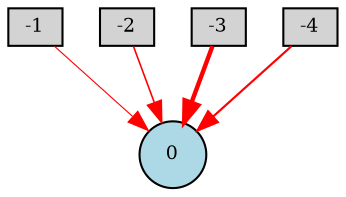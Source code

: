 digraph {
	node [fontsize=9 height=0.2 shape=circle width=0.2]
	-1 [fillcolor=lightgray shape=box style=filled]
	-2 [fillcolor=lightgray shape=box style=filled]
	-3 [fillcolor=lightgray shape=box style=filled]
	-4 [fillcolor=lightgray shape=box style=filled]
	0 [fillcolor=lightblue style=filled]
	-4 -> 0 [color=red penwidth=1.0312667762460503 style=solid]
	-1 -> 0 [color=red penwidth=0.5347848081413316 style=solid]
	-3 -> 0 [color=red penwidth=2.1134180111297627 style=solid]
	-2 -> 0 [color=red penwidth=0.7677102131981615 style=solid]
}
